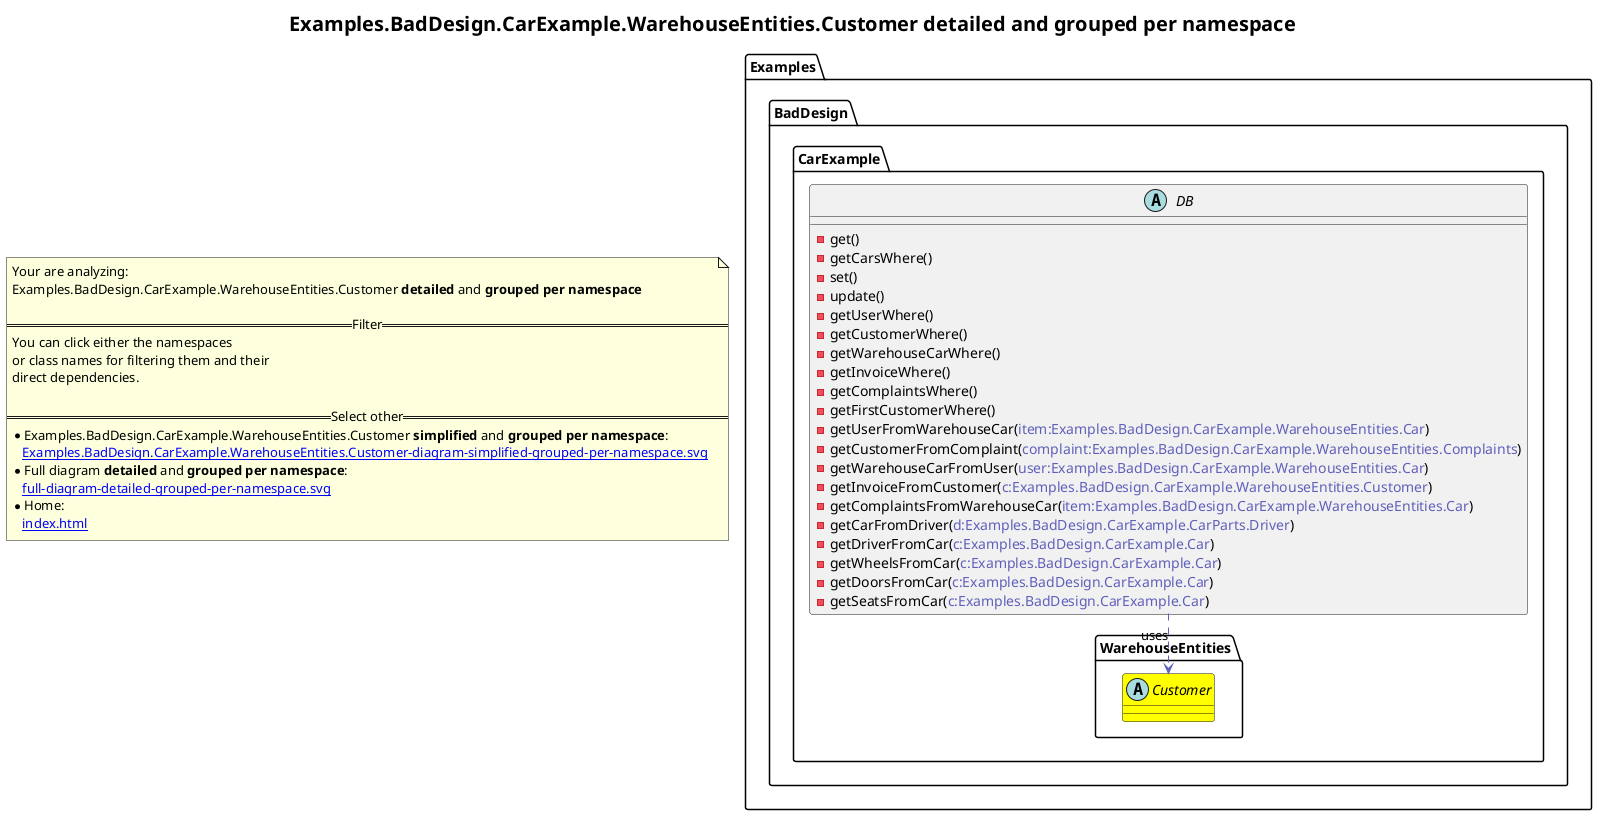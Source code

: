 @startuml
skinparam linetype ortho
title <size:20>Examples.BadDesign.CarExample.WarehouseEntities.Customer **detailed** and **grouped per namespace**</size>
note "Your are analyzing:\nExamples.BadDesign.CarExample.WarehouseEntities.Customer **detailed** and **grouped per namespace**\n\n==Filter==\nYou can click either the namespaces \nor class names for filtering them and their\ndirect dependencies.\n\n==Select other==\n* Examples.BadDesign.CarExample.WarehouseEntities.Customer **simplified** and **grouped per namespace**:\n   [[Examples.BadDesign.CarExample.WarehouseEntities.Customer-diagram-simplified-grouped-per-namespace.svg]]\n* Full diagram **detailed** and **grouped per namespace**:\n   [[full-diagram-detailed-grouped-per-namespace.svg]]\n* Home:\n   [[index.html]]" as FloatingNote
namespace Examples [[Examples-diagram-detailed-grouped-per-namespace.svg]] {
namespace Examples.BadDesign [[Examples.BadDesign-diagram-detailed-grouped-per-namespace.svg]] {
namespace Examples.BadDesign.CarExample [[Examples.BadDesign.CarExample-diagram-detailed-grouped-per-namespace.svg]] {
    abstract class Examples.BadDesign.CarExample.DB [[Examples.BadDesign.CarExample.DB-diagram-detailed-grouped-per-namespace.svg]]  {
      - get(<font color="6060BB"></font>)
      - getCarsWhere(<font color="6060BB"></font>)
      - set(<font color="6060BB"></font>)
      - update(<font color="6060BB"></font>)
      - getUserWhere(<font color="6060BB"></font>)
      - getCustomerWhere(<font color="6060BB"></font>)
      - getWarehouseCarWhere(<font color="6060BB"></font>)
      - getInvoiceWhere(<font color="6060BB"></font>)
      - getComplaintsWhere(<font color="6060BB"></font>)
      - getFirstCustomerWhere(<font color="6060BB"></font>)
      - getUserFromWarehouseCar(<font color="6060BB">item:Examples.BadDesign.CarExample.WarehouseEntities.Car</font>)
      - getCustomerFromComplaint(<font color="6060BB">complaint:Examples.BadDesign.CarExample.WarehouseEntities.Complaints</font>)
      - getWarehouseCarFromUser(<font color="6060BB">user:Examples.BadDesign.CarExample.WarehouseEntities.Car</font>)
      - getInvoiceFromCustomer(<font color="6060BB">c:Examples.BadDesign.CarExample.WarehouseEntities.Customer</font>)
      - getComplaintsFromWarehouseCar(<font color="6060BB">item:Examples.BadDesign.CarExample.WarehouseEntities.Car</font>)
      - getCarFromDriver(<font color="6060BB">d:Examples.BadDesign.CarExample.CarParts.Driver</font>)
      - getDriverFromCar(<font color="6060BB">c:Examples.BadDesign.CarExample.Car</font>)
      - getWheelsFromCar(<font color="6060BB">c:Examples.BadDesign.CarExample.Car</font>)
      - getDoorsFromCar(<font color="6060BB">c:Examples.BadDesign.CarExample.Car</font>)
      - getSeatsFromCar(<font color="6060BB">c:Examples.BadDesign.CarExample.Car</font>)
    }
'Compared namespace Examples.BadDesign.CarExample [[Examples.BadDesign.CarExample-diagram-detailed-grouped-per-namespace.svg]] { with last element of     }
' Closing all previous_sub_namespace_list namespace None because file analysis is finished.
' Closing namespace CarExample
}
' Closing namespace BadDesign
}
' Closing namespace Examples
}
namespace Examples [[Examples-diagram-detailed-grouped-per-namespace.svg]] {
namespace Examples.BadDesign [[Examples.BadDesign-diagram-detailed-grouped-per-namespace.svg]] {
namespace Examples.BadDesign.CarExample [[Examples.BadDesign.CarExample-diagram-detailed-grouped-per-namespace.svg]] {
namespace Examples.BadDesign.CarExample.WarehouseEntities [[Examples.BadDesign.CarExample.WarehouseEntities-diagram-detailed-grouped-per-namespace.svg]] {
      abstract class Examples.BadDesign.CarExample.WarehouseEntities.Customer [[Examples.BadDesign.CarExample.WarehouseEntities.Customer-diagram-detailed-grouped-per-namespace.svg]] #yellow {
      }
'Compared namespace Examples.BadDesign.CarExample.WarehouseEntities [[Examples.BadDesign.CarExample.WarehouseEntities-diagram-detailed-grouped-per-namespace.svg]] { with last element of       }
' Closing all previous_sub_namespace_list namespace None because file analysis is finished.
' Closing namespace WarehouseEntities
}
' Closing namespace CarExample
}
' Closing namespace BadDesign
}
' Closing namespace Examples
}
 ' *************************************** 
 ' *************************************** 
 ' *************************************** 
' Class relations extracted from namespace:
' Examples.BadDesign.CarExample
Examples.BadDesign.CarExample.DB .[#6060BB].> Examples.BadDesign.CarExample.WarehouseEntities.Customer  : uses 
' Class relations extracted from namespace:
' Examples.BadDesign.CarExample.WarehouseEntities
@enduml